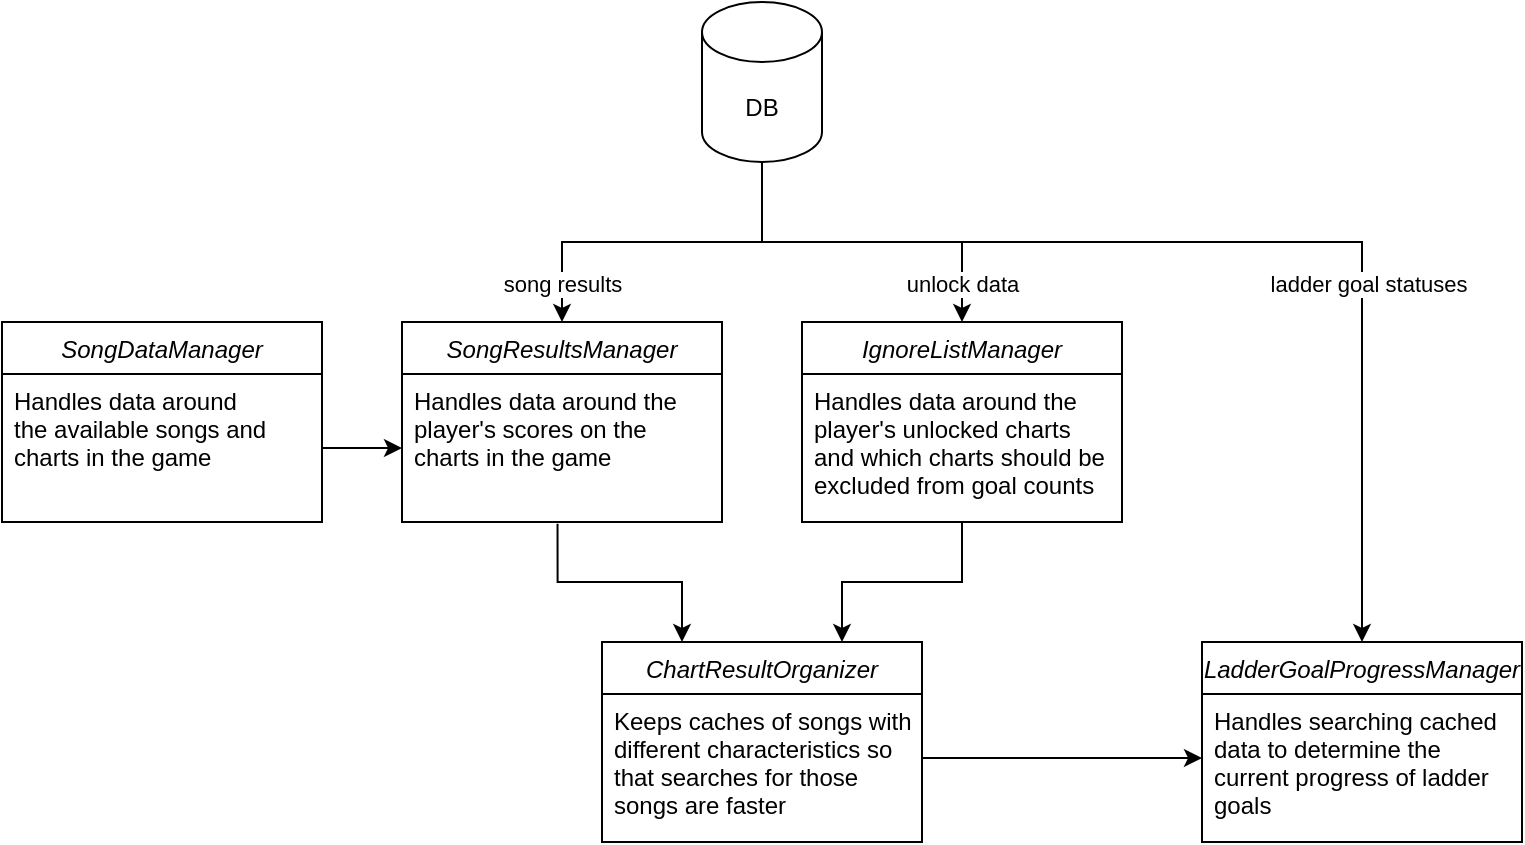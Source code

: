 <mxfile version="24.5.3" type="device">
  <diagram id="C5RBs43oDa-KdzZeNtuy" name="Page-1">
    <mxGraphModel dx="857" dy="606" grid="1" gridSize="10" guides="1" tooltips="1" connect="1" arrows="1" fold="1" page="1" pageScale="1" pageWidth="827" pageHeight="1169" math="0" shadow="0">
      <root>
        <mxCell id="WIyWlLk6GJQsqaUBKTNV-0" />
        <mxCell id="WIyWlLk6GJQsqaUBKTNV-1" parent="WIyWlLk6GJQsqaUBKTNV-0" />
        <mxCell id="zkfFHV4jXpPFQw0GAbJ--0" value="SongDataManager" style="swimlane;fontStyle=2;align=center;verticalAlign=top;childLayout=stackLayout;horizontal=1;startSize=26;horizontalStack=0;resizeParent=1;resizeLast=0;collapsible=1;marginBottom=0;rounded=0;shadow=0;strokeWidth=1;" parent="WIyWlLk6GJQsqaUBKTNV-1" vertex="1">
          <mxGeometry x="40" y="200" width="160" height="100" as="geometry">
            <mxRectangle x="230" y="140" width="160" height="26" as="alternateBounds" />
          </mxGeometry>
        </mxCell>
        <mxCell id="zkfFHV4jXpPFQw0GAbJ--1" value="Handles data around&#xa;the available songs and&#xa;charts in the game" style="text;align=left;verticalAlign=top;spacingLeft=4;spacingRight=4;overflow=hidden;rotatable=0;points=[[0,0.5],[1,0.5]];portConstraint=eastwest;" parent="zkfFHV4jXpPFQw0GAbJ--0" vertex="1">
          <mxGeometry y="26" width="160" height="74" as="geometry" />
        </mxCell>
        <mxCell id="9hQ9xlblD0XEcLBRG46R-0" value="SongResultsManager" style="swimlane;fontStyle=2;align=center;verticalAlign=top;childLayout=stackLayout;horizontal=1;startSize=26;horizontalStack=0;resizeParent=1;resizeLast=0;collapsible=1;marginBottom=0;rounded=0;shadow=0;strokeWidth=1;" vertex="1" parent="WIyWlLk6GJQsqaUBKTNV-1">
          <mxGeometry x="240" y="200" width="160" height="100" as="geometry">
            <mxRectangle x="230" y="140" width="160" height="26" as="alternateBounds" />
          </mxGeometry>
        </mxCell>
        <mxCell id="9hQ9xlblD0XEcLBRG46R-1" value="Handles data around the&#xa;player&#39;s scores on the &#xa;charts in the game" style="text;align=left;verticalAlign=top;spacingLeft=4;spacingRight=4;overflow=hidden;rotatable=0;points=[[0,0.5],[1,0.5]];portConstraint=eastwest;" vertex="1" parent="9hQ9xlblD0XEcLBRG46R-0">
          <mxGeometry y="26" width="160" height="74" as="geometry" />
        </mxCell>
        <mxCell id="9hQ9xlblD0XEcLBRG46R-3" value="ChartResultOrganizer" style="swimlane;fontStyle=2;align=center;verticalAlign=top;childLayout=stackLayout;horizontal=1;startSize=26;horizontalStack=0;resizeParent=1;resizeLast=0;collapsible=1;marginBottom=0;rounded=0;shadow=0;strokeWidth=1;" vertex="1" parent="WIyWlLk6GJQsqaUBKTNV-1">
          <mxGeometry x="340" y="360" width="160" height="100" as="geometry">
            <mxRectangle x="230" y="140" width="160" height="26" as="alternateBounds" />
          </mxGeometry>
        </mxCell>
        <mxCell id="9hQ9xlblD0XEcLBRG46R-4" value="Keeps caches of songs with&#xa;different characteristics so&#xa;that searches for those&#xa;songs are faster" style="text;align=left;verticalAlign=top;spacingLeft=4;spacingRight=4;overflow=hidden;rotatable=0;points=[[0,0.5],[1,0.5]];portConstraint=eastwest;" vertex="1" parent="9hQ9xlblD0XEcLBRG46R-3">
          <mxGeometry y="26" width="160" height="64" as="geometry" />
        </mxCell>
        <mxCell id="9hQ9xlblD0XEcLBRG46R-6" value="IgnoreListManager" style="swimlane;fontStyle=2;align=center;verticalAlign=top;childLayout=stackLayout;horizontal=1;startSize=26;horizontalStack=0;resizeParent=1;resizeLast=0;collapsible=1;marginBottom=0;rounded=0;shadow=0;strokeWidth=1;" vertex="1" parent="WIyWlLk6GJQsqaUBKTNV-1">
          <mxGeometry x="440" y="200" width="160" height="100" as="geometry">
            <mxRectangle x="230" y="140" width="160" height="26" as="alternateBounds" />
          </mxGeometry>
        </mxCell>
        <mxCell id="9hQ9xlblD0XEcLBRG46R-7" value="Handles data around the&#xa;player&#39;s unlocked charts &#xa;and which charts should be&#xa;excluded from goal counts" style="text;align=left;verticalAlign=top;spacingLeft=4;spacingRight=4;overflow=hidden;rotatable=0;points=[[0,0.5],[1,0.5]];portConstraint=eastwest;" vertex="1" parent="9hQ9xlblD0XEcLBRG46R-6">
          <mxGeometry y="26" width="160" height="64" as="geometry" />
        </mxCell>
        <mxCell id="9hQ9xlblD0XEcLBRG46R-9" value="LadderGoalProgressManager" style="swimlane;fontStyle=2;align=center;verticalAlign=top;childLayout=stackLayout;horizontal=1;startSize=26;horizontalStack=0;resizeParent=1;resizeLast=0;collapsible=1;marginBottom=0;rounded=0;shadow=0;strokeWidth=1;" vertex="1" parent="WIyWlLk6GJQsqaUBKTNV-1">
          <mxGeometry x="640" y="360" width="160" height="100" as="geometry">
            <mxRectangle x="230" y="140" width="160" height="26" as="alternateBounds" />
          </mxGeometry>
        </mxCell>
        <mxCell id="9hQ9xlblD0XEcLBRG46R-10" value="Handles searching cached &#xa;data to determine the &#xa;current progress of ladder &#xa;goals" style="text;align=left;verticalAlign=top;spacingLeft=4;spacingRight=4;overflow=hidden;rotatable=0;points=[[0,0.5],[1,0.5]];portConstraint=eastwest;" vertex="1" parent="9hQ9xlblD0XEcLBRG46R-9">
          <mxGeometry y="26" width="160" height="64" as="geometry" />
        </mxCell>
        <mxCell id="9hQ9xlblD0XEcLBRG46R-22" style="edgeStyle=orthogonalEdgeStyle;rounded=0;orthogonalLoop=1;jettySize=auto;html=1;exitX=0.5;exitY=1;exitDx=0;exitDy=0;exitPerimeter=0;entryX=0.5;entryY=0;entryDx=0;entryDy=0;" edge="1" parent="WIyWlLk6GJQsqaUBKTNV-1" source="9hQ9xlblD0XEcLBRG46R-12" target="9hQ9xlblD0XEcLBRG46R-0">
          <mxGeometry relative="1" as="geometry" />
        </mxCell>
        <mxCell id="9hQ9xlblD0XEcLBRG46R-39" value="song results" style="edgeLabel;html=1;align=center;verticalAlign=middle;resizable=0;points=[];" vertex="1" connectable="0" parent="9hQ9xlblD0XEcLBRG46R-22">
          <mxGeometry x="0.787" relative="1" as="geometry">
            <mxPoint as="offset" />
          </mxGeometry>
        </mxCell>
        <mxCell id="9hQ9xlblD0XEcLBRG46R-23" style="edgeStyle=orthogonalEdgeStyle;rounded=0;orthogonalLoop=1;jettySize=auto;html=1;exitX=0.5;exitY=1;exitDx=0;exitDy=0;exitPerimeter=0;entryX=0.5;entryY=0;entryDx=0;entryDy=0;" edge="1" parent="WIyWlLk6GJQsqaUBKTNV-1" source="9hQ9xlblD0XEcLBRG46R-12" target="9hQ9xlblD0XEcLBRG46R-6">
          <mxGeometry relative="1" as="geometry" />
        </mxCell>
        <mxCell id="9hQ9xlblD0XEcLBRG46R-38" value="unlock data" style="edgeLabel;html=1;align=center;verticalAlign=middle;resizable=0;points=[];" vertex="1" connectable="0" parent="9hQ9xlblD0XEcLBRG46R-23">
          <mxGeometry x="0.848" y="-3" relative="1" as="geometry">
            <mxPoint x="3" y="-6" as="offset" />
          </mxGeometry>
        </mxCell>
        <mxCell id="9hQ9xlblD0XEcLBRG46R-24" style="edgeStyle=orthogonalEdgeStyle;rounded=0;orthogonalLoop=1;jettySize=auto;html=1;exitX=0.5;exitY=1;exitDx=0;exitDy=0;exitPerimeter=0;entryX=0.5;entryY=0;entryDx=0;entryDy=0;" edge="1" parent="WIyWlLk6GJQsqaUBKTNV-1" source="9hQ9xlblD0XEcLBRG46R-12" target="9hQ9xlblD0XEcLBRG46R-9">
          <mxGeometry relative="1" as="geometry">
            <Array as="points">
              <mxPoint x="420" y="160" />
              <mxPoint x="720" y="160" />
            </Array>
          </mxGeometry>
        </mxCell>
        <mxCell id="9hQ9xlblD0XEcLBRG46R-40" value="ladder goal statuses" style="edgeLabel;html=1;align=center;verticalAlign=middle;resizable=0;points=[];" vertex="1" connectable="0" parent="9hQ9xlblD0XEcLBRG46R-24">
          <mxGeometry x="0.332" y="-1" relative="1" as="geometry">
            <mxPoint x="4" y="1" as="offset" />
          </mxGeometry>
        </mxCell>
        <mxCell id="9hQ9xlblD0XEcLBRG46R-12" value="DB" style="shape=cylinder3;whiteSpace=wrap;html=1;boundedLbl=1;backgroundOutline=1;size=15;" vertex="1" parent="WIyWlLk6GJQsqaUBKTNV-1">
          <mxGeometry x="390" y="40" width="60" height="80" as="geometry" />
        </mxCell>
        <mxCell id="9hQ9xlblD0XEcLBRG46R-30" style="edgeStyle=orthogonalEdgeStyle;rounded=0;orthogonalLoop=1;jettySize=auto;html=1;exitX=1;exitY=0.5;exitDx=0;exitDy=0;entryX=0;entryY=0.5;entryDx=0;entryDy=0;" edge="1" parent="WIyWlLk6GJQsqaUBKTNV-1" source="zkfFHV4jXpPFQw0GAbJ--1" target="9hQ9xlblD0XEcLBRG46R-1">
          <mxGeometry relative="1" as="geometry" />
        </mxCell>
        <mxCell id="9hQ9xlblD0XEcLBRG46R-34" style="edgeStyle=orthogonalEdgeStyle;rounded=0;orthogonalLoop=1;jettySize=auto;html=1;exitX=0.486;exitY=1.011;exitDx=0;exitDy=0;entryX=0.25;entryY=0;entryDx=0;entryDy=0;exitPerimeter=0;" edge="1" parent="WIyWlLk6GJQsqaUBKTNV-1" source="9hQ9xlblD0XEcLBRG46R-1" target="9hQ9xlblD0XEcLBRG46R-3">
          <mxGeometry relative="1" as="geometry" />
        </mxCell>
        <mxCell id="9hQ9xlblD0XEcLBRG46R-35" style="edgeStyle=orthogonalEdgeStyle;rounded=0;orthogonalLoop=1;jettySize=auto;html=1;exitX=0.5;exitY=1;exitDx=0;exitDy=0;entryX=0.75;entryY=0;entryDx=0;entryDy=0;" edge="1" parent="WIyWlLk6GJQsqaUBKTNV-1" source="9hQ9xlblD0XEcLBRG46R-6" target="9hQ9xlblD0XEcLBRG46R-3">
          <mxGeometry relative="1" as="geometry">
            <mxPoint x="420" y="360" as="targetPoint" />
          </mxGeometry>
        </mxCell>
        <mxCell id="9hQ9xlblD0XEcLBRG46R-36" style="edgeStyle=orthogonalEdgeStyle;rounded=0;orthogonalLoop=1;jettySize=auto;html=1;exitX=1;exitY=0.5;exitDx=0;exitDy=0;entryX=0;entryY=0.5;entryDx=0;entryDy=0;" edge="1" parent="WIyWlLk6GJQsqaUBKTNV-1" source="9hQ9xlblD0XEcLBRG46R-4" target="9hQ9xlblD0XEcLBRG46R-10">
          <mxGeometry relative="1" as="geometry" />
        </mxCell>
      </root>
    </mxGraphModel>
  </diagram>
</mxfile>
